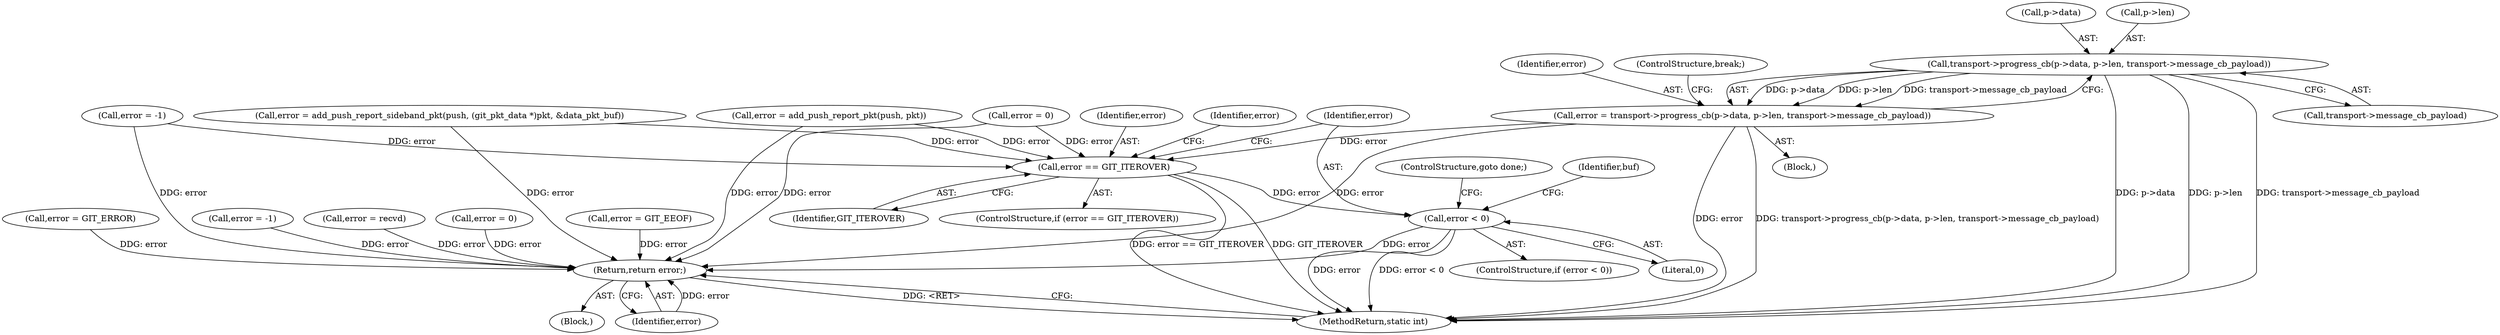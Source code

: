 digraph "0_libgit2_2fdef641fd0dd2828bd948234ae86de75221a11a_1@pointer" {
"1000247" [label="(Call,transport->progress_cb(p->data, p->len, transport->message_cb_payload))"];
"1000245" [label="(Call,error = transport->progress_cb(p->data, p->len, transport->message_cb_payload))"];
"1000268" [label="(Call,error == GIT_ITEROVER)"];
"1000290" [label="(Call,error < 0)"];
"1000299" [label="(Return,return error;)"];
"1000285" [label="(Call,error = GIT_ERROR)"];
"1000292" [label="(Literal,0)"];
"1000247" [label="(Call,transport->progress_cb(p->data, p->len, transport->message_cb_payload))"];
"1000246" [label="(Identifier,error)"];
"1000267" [label="(ControlStructure,if (error == GIT_ITEROVER))"];
"1000257" [label="(ControlStructure,break;)"];
"1000273" [label="(Identifier,error)"];
"1000294" [label="(ControlStructure,goto done;)"];
"1000291" [label="(Identifier,error)"];
"1000270" [label="(Identifier,GIT_ITEROVER)"];
"1000180" [label="(Call,error = recvd)"];
"1000301" [label="(MethodReturn,static int)"];
"1000248" [label="(Call,p->data)"];
"1000251" [label="(Call,p->len)"];
"1000290" [label="(Call,error < 0)"];
"1000289" [label="(ControlStructure,if (error < 0))"];
"1000200" [label="(Call,error = 0)"];
"1000299" [label="(Return,return error;)"];
"1000245" [label="(Call,error = transport->progress_cb(p->data, p->len, transport->message_cb_payload))"];
"1000300" [label="(Identifier,error)"];
"1000133" [label="(Identifier,buf)"];
"1000162" [label="(Call,error = -1)"];
"1000106" [label="(Block,)"];
"1000228" [label="(Call,error = -1)"];
"1000269" [label="(Identifier,error)"];
"1000238" [label="(Block,)"];
"1000272" [label="(Call,error = 0)"];
"1000268" [label="(Call,error == GIT_ITEROVER)"];
"1000192" [label="(Call,error = GIT_EEOF)"];
"1000209" [label="(Call,error = add_push_report_sideband_pkt(push, (git_pkt_data *)pkt, &data_pkt_buf))"];
"1000259" [label="(Call,error = add_push_report_pkt(push, pkt))"];
"1000254" [label="(Call,transport->message_cb_payload)"];
"1000247" -> "1000245"  [label="AST: "];
"1000247" -> "1000254"  [label="CFG: "];
"1000248" -> "1000247"  [label="AST: "];
"1000251" -> "1000247"  [label="AST: "];
"1000254" -> "1000247"  [label="AST: "];
"1000245" -> "1000247"  [label="CFG: "];
"1000247" -> "1000301"  [label="DDG: p->data"];
"1000247" -> "1000301"  [label="DDG: p->len"];
"1000247" -> "1000301"  [label="DDG: transport->message_cb_payload"];
"1000247" -> "1000245"  [label="DDG: p->data"];
"1000247" -> "1000245"  [label="DDG: p->len"];
"1000247" -> "1000245"  [label="DDG: transport->message_cb_payload"];
"1000245" -> "1000238"  [label="AST: "];
"1000246" -> "1000245"  [label="AST: "];
"1000257" -> "1000245"  [label="CFG: "];
"1000245" -> "1000301"  [label="DDG: error"];
"1000245" -> "1000301"  [label="DDG: transport->progress_cb(p->data, p->len, transport->message_cb_payload)"];
"1000245" -> "1000268"  [label="DDG: error"];
"1000245" -> "1000299"  [label="DDG: error"];
"1000268" -> "1000267"  [label="AST: "];
"1000268" -> "1000270"  [label="CFG: "];
"1000269" -> "1000268"  [label="AST: "];
"1000270" -> "1000268"  [label="AST: "];
"1000273" -> "1000268"  [label="CFG: "];
"1000291" -> "1000268"  [label="CFG: "];
"1000268" -> "1000301"  [label="DDG: error == GIT_ITEROVER"];
"1000268" -> "1000301"  [label="DDG: GIT_ITEROVER"];
"1000259" -> "1000268"  [label="DDG: error"];
"1000200" -> "1000268"  [label="DDG: error"];
"1000209" -> "1000268"  [label="DDG: error"];
"1000228" -> "1000268"  [label="DDG: error"];
"1000268" -> "1000290"  [label="DDG: error"];
"1000290" -> "1000289"  [label="AST: "];
"1000290" -> "1000292"  [label="CFG: "];
"1000291" -> "1000290"  [label="AST: "];
"1000292" -> "1000290"  [label="AST: "];
"1000133" -> "1000290"  [label="CFG: "];
"1000294" -> "1000290"  [label="CFG: "];
"1000290" -> "1000301"  [label="DDG: error"];
"1000290" -> "1000301"  [label="DDG: error < 0"];
"1000290" -> "1000299"  [label="DDG: error"];
"1000299" -> "1000106"  [label="AST: "];
"1000299" -> "1000300"  [label="CFG: "];
"1000300" -> "1000299"  [label="AST: "];
"1000301" -> "1000299"  [label="CFG: "];
"1000299" -> "1000301"  [label="DDG: <RET>"];
"1000300" -> "1000299"  [label="DDG: error"];
"1000200" -> "1000299"  [label="DDG: error"];
"1000209" -> "1000299"  [label="DDG: error"];
"1000228" -> "1000299"  [label="DDG: error"];
"1000180" -> "1000299"  [label="DDG: error"];
"1000272" -> "1000299"  [label="DDG: error"];
"1000192" -> "1000299"  [label="DDG: error"];
"1000285" -> "1000299"  [label="DDG: error"];
"1000259" -> "1000299"  [label="DDG: error"];
"1000162" -> "1000299"  [label="DDG: error"];
}
